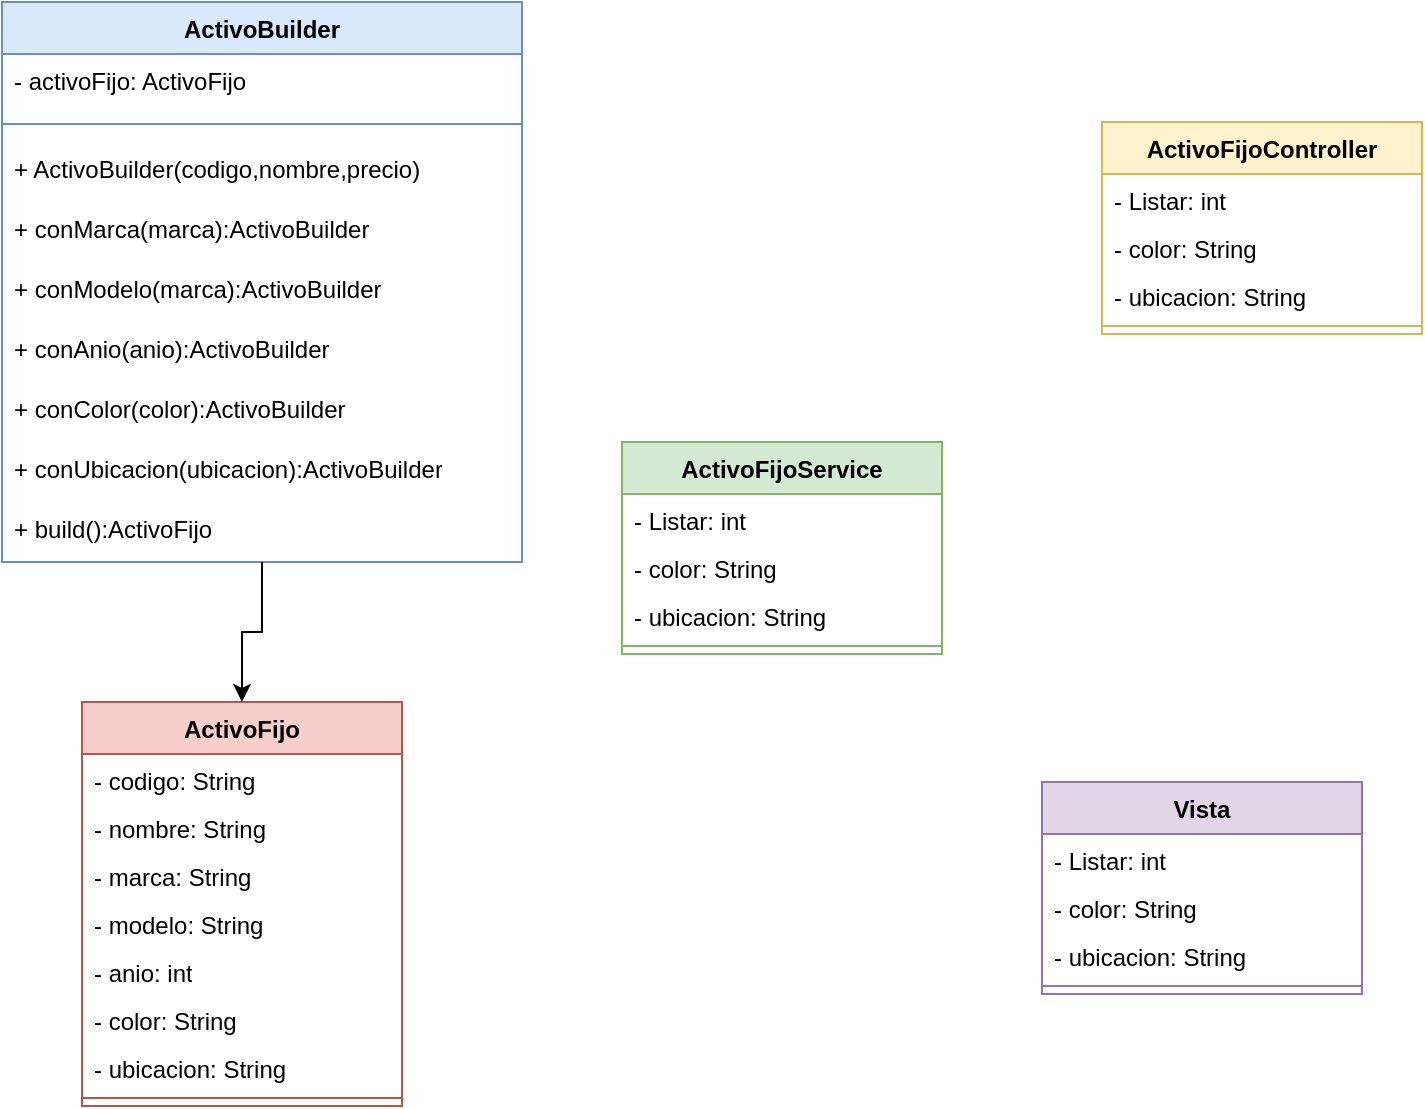 <mxfile version="24.7.14">
  <diagram name="Página-1" id="nSagDSbDpstB3KhL1w4p">
    <mxGraphModel dx="1155" dy="651" grid="1" gridSize="10" guides="1" tooltips="1" connect="1" arrows="1" fold="1" page="1" pageScale="1" pageWidth="827" pageHeight="1169" math="0" shadow="0">
      <root>
        <mxCell id="0" />
        <mxCell id="1" parent="0" />
        <mxCell id="vYCF20Jfa3Jo7s7xmPMY-11" value="ActivoFijo" style="swimlane;fontStyle=1;align=center;verticalAlign=top;childLayout=stackLayout;horizontal=1;startSize=26;horizontalStack=0;resizeParent=1;resizeParentMax=0;resizeLast=0;collapsible=1;marginBottom=0;whiteSpace=wrap;html=1;fillColor=#f8cecc;strokeColor=#b85450;" vertex="1" parent="1">
          <mxGeometry x="140" y="500" width="160" height="202" as="geometry" />
        </mxCell>
        <mxCell id="vYCF20Jfa3Jo7s7xmPMY-12" value="- codigo: String" style="text;strokeColor=none;fillColor=none;align=left;verticalAlign=top;spacingLeft=4;spacingRight=4;overflow=hidden;rotatable=0;points=[[0,0.5],[1,0.5]];portConstraint=eastwest;whiteSpace=wrap;html=1;" vertex="1" parent="vYCF20Jfa3Jo7s7xmPMY-11">
          <mxGeometry y="26" width="160" height="24" as="geometry" />
        </mxCell>
        <mxCell id="vYCF20Jfa3Jo7s7xmPMY-25" value="- nombre: String" style="text;strokeColor=none;fillColor=none;align=left;verticalAlign=top;spacingLeft=4;spacingRight=4;overflow=hidden;rotatable=0;points=[[0,0.5],[1,0.5]];portConstraint=eastwest;whiteSpace=wrap;html=1;" vertex="1" parent="vYCF20Jfa3Jo7s7xmPMY-11">
          <mxGeometry y="50" width="160" height="24" as="geometry" />
        </mxCell>
        <mxCell id="vYCF20Jfa3Jo7s7xmPMY-26" value="- marca: String" style="text;strokeColor=none;fillColor=none;align=left;verticalAlign=top;spacingLeft=4;spacingRight=4;overflow=hidden;rotatable=0;points=[[0,0.5],[1,0.5]];portConstraint=eastwest;whiteSpace=wrap;html=1;" vertex="1" parent="vYCF20Jfa3Jo7s7xmPMY-11">
          <mxGeometry y="74" width="160" height="24" as="geometry" />
        </mxCell>
        <mxCell id="vYCF20Jfa3Jo7s7xmPMY-27" value="- modelo: String" style="text;strokeColor=none;fillColor=none;align=left;verticalAlign=top;spacingLeft=4;spacingRight=4;overflow=hidden;rotatable=0;points=[[0,0.5],[1,0.5]];portConstraint=eastwest;whiteSpace=wrap;html=1;" vertex="1" parent="vYCF20Jfa3Jo7s7xmPMY-11">
          <mxGeometry y="98" width="160" height="24" as="geometry" />
        </mxCell>
        <mxCell id="vYCF20Jfa3Jo7s7xmPMY-28" value="- anio: int" style="text;strokeColor=none;fillColor=none;align=left;verticalAlign=top;spacingLeft=4;spacingRight=4;overflow=hidden;rotatable=0;points=[[0,0.5],[1,0.5]];portConstraint=eastwest;whiteSpace=wrap;html=1;" vertex="1" parent="vYCF20Jfa3Jo7s7xmPMY-11">
          <mxGeometry y="122" width="160" height="24" as="geometry" />
        </mxCell>
        <mxCell id="vYCF20Jfa3Jo7s7xmPMY-29" value="- color: String" style="text;strokeColor=none;fillColor=none;align=left;verticalAlign=top;spacingLeft=4;spacingRight=4;overflow=hidden;rotatable=0;points=[[0,0.5],[1,0.5]];portConstraint=eastwest;whiteSpace=wrap;html=1;" vertex="1" parent="vYCF20Jfa3Jo7s7xmPMY-11">
          <mxGeometry y="146" width="160" height="24" as="geometry" />
        </mxCell>
        <mxCell id="vYCF20Jfa3Jo7s7xmPMY-30" value="- ubicacion: String" style="text;strokeColor=none;fillColor=none;align=left;verticalAlign=top;spacingLeft=4;spacingRight=4;overflow=hidden;rotatable=0;points=[[0,0.5],[1,0.5]];portConstraint=eastwest;whiteSpace=wrap;html=1;" vertex="1" parent="vYCF20Jfa3Jo7s7xmPMY-11">
          <mxGeometry y="170" width="160" height="24" as="geometry" />
        </mxCell>
        <mxCell id="vYCF20Jfa3Jo7s7xmPMY-13" value="" style="line;strokeWidth=1;fillColor=none;align=left;verticalAlign=middle;spacingTop=-1;spacingLeft=3;spacingRight=3;rotatable=0;labelPosition=right;points=[];portConstraint=eastwest;strokeColor=inherit;" vertex="1" parent="vYCF20Jfa3Jo7s7xmPMY-11">
          <mxGeometry y="194" width="160" height="8" as="geometry" />
        </mxCell>
        <mxCell id="vYCF20Jfa3Jo7s7xmPMY-16" value="ActivoBuilder" style="swimlane;fontStyle=1;align=center;verticalAlign=top;childLayout=stackLayout;horizontal=1;startSize=26;horizontalStack=0;resizeParent=1;resizeParentMax=0;resizeLast=0;collapsible=1;marginBottom=0;whiteSpace=wrap;html=1;fillColor=#dae8fc;strokeColor=#6c8ebf;" vertex="1" parent="1">
          <mxGeometry x="100" y="150" width="260" height="280" as="geometry" />
        </mxCell>
        <mxCell id="vYCF20Jfa3Jo7s7xmPMY-17" value="- activoFijo: ActivoFijo" style="text;strokeColor=none;fillColor=none;align=left;verticalAlign=top;spacingLeft=4;spacingRight=4;overflow=hidden;rotatable=0;points=[[0,0.5],[1,0.5]];portConstraint=eastwest;whiteSpace=wrap;html=1;" vertex="1" parent="vYCF20Jfa3Jo7s7xmPMY-16">
          <mxGeometry y="26" width="260" height="26" as="geometry" />
        </mxCell>
        <mxCell id="vYCF20Jfa3Jo7s7xmPMY-18" value="" style="line;strokeWidth=1;fillColor=none;align=left;verticalAlign=middle;spacingTop=-1;spacingLeft=3;spacingRight=3;rotatable=0;labelPosition=right;points=[];portConstraint=eastwest;strokeColor=inherit;" vertex="1" parent="vYCF20Jfa3Jo7s7xmPMY-16">
          <mxGeometry y="52" width="260" height="18" as="geometry" />
        </mxCell>
        <mxCell id="vYCF20Jfa3Jo7s7xmPMY-19" value="+ ActivoBuilder(codigo,nombre,precio)" style="text;strokeColor=none;fillColor=none;align=left;verticalAlign=top;spacingLeft=4;spacingRight=4;overflow=hidden;rotatable=0;points=[[0,0.5],[1,0.5]];portConstraint=eastwest;whiteSpace=wrap;html=1;" vertex="1" parent="vYCF20Jfa3Jo7s7xmPMY-16">
          <mxGeometry y="70" width="260" height="30" as="geometry" />
        </mxCell>
        <mxCell id="vYCF20Jfa3Jo7s7xmPMY-33" value="+ conMarca(marca):ActivoBuilder" style="text;strokeColor=none;fillColor=none;align=left;verticalAlign=top;spacingLeft=4;spacingRight=4;overflow=hidden;rotatable=0;points=[[0,0.5],[1,0.5]];portConstraint=eastwest;whiteSpace=wrap;html=1;" vertex="1" parent="vYCF20Jfa3Jo7s7xmPMY-16">
          <mxGeometry y="100" width="260" height="30" as="geometry" />
        </mxCell>
        <mxCell id="vYCF20Jfa3Jo7s7xmPMY-35" value="+ conModelo(marca):ActivoBuilder" style="text;strokeColor=none;fillColor=none;align=left;verticalAlign=top;spacingLeft=4;spacingRight=4;overflow=hidden;rotatable=0;points=[[0,0.5],[1,0.5]];portConstraint=eastwest;whiteSpace=wrap;html=1;" vertex="1" parent="vYCF20Jfa3Jo7s7xmPMY-16">
          <mxGeometry y="130" width="260" height="30" as="geometry" />
        </mxCell>
        <mxCell id="vYCF20Jfa3Jo7s7xmPMY-36" value="+ conAnio(anio):ActivoBuilder" style="text;strokeColor=none;fillColor=none;align=left;verticalAlign=top;spacingLeft=4;spacingRight=4;overflow=hidden;rotatable=0;points=[[0,0.5],[1,0.5]];portConstraint=eastwest;whiteSpace=wrap;html=1;" vertex="1" parent="vYCF20Jfa3Jo7s7xmPMY-16">
          <mxGeometry y="160" width="260" height="30" as="geometry" />
        </mxCell>
        <mxCell id="vYCF20Jfa3Jo7s7xmPMY-37" value="+ conColor(color):ActivoBuilder" style="text;strokeColor=none;fillColor=none;align=left;verticalAlign=top;spacingLeft=4;spacingRight=4;overflow=hidden;rotatable=0;points=[[0,0.5],[1,0.5]];portConstraint=eastwest;whiteSpace=wrap;html=1;" vertex="1" parent="vYCF20Jfa3Jo7s7xmPMY-16">
          <mxGeometry y="190" width="260" height="30" as="geometry" />
        </mxCell>
        <mxCell id="vYCF20Jfa3Jo7s7xmPMY-38" value="+ conUbicacion(ubicacion):ActivoBuilder" style="text;strokeColor=none;fillColor=none;align=left;verticalAlign=top;spacingLeft=4;spacingRight=4;overflow=hidden;rotatable=0;points=[[0,0.5],[1,0.5]];portConstraint=eastwest;whiteSpace=wrap;html=1;" vertex="1" parent="vYCF20Jfa3Jo7s7xmPMY-16">
          <mxGeometry y="220" width="260" height="30" as="geometry" />
        </mxCell>
        <mxCell id="vYCF20Jfa3Jo7s7xmPMY-39" value="+ build():ActivoFijo" style="text;strokeColor=none;fillColor=none;align=left;verticalAlign=top;spacingLeft=4;spacingRight=4;overflow=hidden;rotatable=0;points=[[0,0.5],[1,0.5]];portConstraint=eastwest;whiteSpace=wrap;html=1;" vertex="1" parent="vYCF20Jfa3Jo7s7xmPMY-16">
          <mxGeometry y="250" width="260" height="30" as="geometry" />
        </mxCell>
        <mxCell id="vYCF20Jfa3Jo7s7xmPMY-22" style="edgeStyle=orthogonalEdgeStyle;rounded=0;orthogonalLoop=1;jettySize=auto;html=1;entryX=0.5;entryY=0;entryDx=0;entryDy=0;" edge="1" parent="1" source="vYCF20Jfa3Jo7s7xmPMY-16" target="vYCF20Jfa3Jo7s7xmPMY-11">
          <mxGeometry relative="1" as="geometry" />
        </mxCell>
        <mxCell id="vYCF20Jfa3Jo7s7xmPMY-49" value="ActivoFijoController" style="swimlane;fontStyle=1;align=center;verticalAlign=top;childLayout=stackLayout;horizontal=1;startSize=26;horizontalStack=0;resizeParent=1;resizeParentMax=0;resizeLast=0;collapsible=1;marginBottom=0;whiteSpace=wrap;html=1;fillColor=#fff2cc;strokeColor=#d6b656;" vertex="1" parent="1">
          <mxGeometry x="650" y="210" width="160" height="106" as="geometry" />
        </mxCell>
        <mxCell id="vYCF20Jfa3Jo7s7xmPMY-50" value="- Listar: int" style="text;strokeColor=none;fillColor=none;align=left;verticalAlign=top;spacingLeft=4;spacingRight=4;overflow=hidden;rotatable=0;points=[[0,0.5],[1,0.5]];portConstraint=eastwest;whiteSpace=wrap;html=1;" vertex="1" parent="vYCF20Jfa3Jo7s7xmPMY-49">
          <mxGeometry y="26" width="160" height="24" as="geometry" />
        </mxCell>
        <mxCell id="vYCF20Jfa3Jo7s7xmPMY-51" value="- color: String" style="text;strokeColor=none;fillColor=none;align=left;verticalAlign=top;spacingLeft=4;spacingRight=4;overflow=hidden;rotatable=0;points=[[0,0.5],[1,0.5]];portConstraint=eastwest;whiteSpace=wrap;html=1;" vertex="1" parent="vYCF20Jfa3Jo7s7xmPMY-49">
          <mxGeometry y="50" width="160" height="24" as="geometry" />
        </mxCell>
        <mxCell id="vYCF20Jfa3Jo7s7xmPMY-52" value="- ubicacion: String" style="text;strokeColor=none;fillColor=none;align=left;verticalAlign=top;spacingLeft=4;spacingRight=4;overflow=hidden;rotatable=0;points=[[0,0.5],[1,0.5]];portConstraint=eastwest;whiteSpace=wrap;html=1;" vertex="1" parent="vYCF20Jfa3Jo7s7xmPMY-49">
          <mxGeometry y="74" width="160" height="24" as="geometry" />
        </mxCell>
        <mxCell id="vYCF20Jfa3Jo7s7xmPMY-53" value="" style="line;strokeWidth=1;fillColor=none;align=left;verticalAlign=middle;spacingTop=-1;spacingLeft=3;spacingRight=3;rotatable=0;labelPosition=right;points=[];portConstraint=eastwest;strokeColor=inherit;" vertex="1" parent="vYCF20Jfa3Jo7s7xmPMY-49">
          <mxGeometry y="98" width="160" height="8" as="geometry" />
        </mxCell>
        <mxCell id="vYCF20Jfa3Jo7s7xmPMY-54" value="Vista" style="swimlane;fontStyle=1;align=center;verticalAlign=top;childLayout=stackLayout;horizontal=1;startSize=26;horizontalStack=0;resizeParent=1;resizeParentMax=0;resizeLast=0;collapsible=1;marginBottom=0;whiteSpace=wrap;html=1;fillColor=#e1d5e7;strokeColor=#9673a6;" vertex="1" parent="1">
          <mxGeometry x="620" y="540" width="160" height="106" as="geometry" />
        </mxCell>
        <mxCell id="vYCF20Jfa3Jo7s7xmPMY-55" value="- Listar: int" style="text;strokeColor=none;fillColor=none;align=left;verticalAlign=top;spacingLeft=4;spacingRight=4;overflow=hidden;rotatable=0;points=[[0,0.5],[1,0.5]];portConstraint=eastwest;whiteSpace=wrap;html=1;" vertex="1" parent="vYCF20Jfa3Jo7s7xmPMY-54">
          <mxGeometry y="26" width="160" height="24" as="geometry" />
        </mxCell>
        <mxCell id="vYCF20Jfa3Jo7s7xmPMY-56" value="- color: String" style="text;strokeColor=none;fillColor=none;align=left;verticalAlign=top;spacingLeft=4;spacingRight=4;overflow=hidden;rotatable=0;points=[[0,0.5],[1,0.5]];portConstraint=eastwest;whiteSpace=wrap;html=1;" vertex="1" parent="vYCF20Jfa3Jo7s7xmPMY-54">
          <mxGeometry y="50" width="160" height="24" as="geometry" />
        </mxCell>
        <mxCell id="vYCF20Jfa3Jo7s7xmPMY-57" value="- ubicacion: String" style="text;strokeColor=none;fillColor=none;align=left;verticalAlign=top;spacingLeft=4;spacingRight=4;overflow=hidden;rotatable=0;points=[[0,0.5],[1,0.5]];portConstraint=eastwest;whiteSpace=wrap;html=1;" vertex="1" parent="vYCF20Jfa3Jo7s7xmPMY-54">
          <mxGeometry y="74" width="160" height="24" as="geometry" />
        </mxCell>
        <mxCell id="vYCF20Jfa3Jo7s7xmPMY-58" value="" style="line;strokeWidth=1;fillColor=none;align=left;verticalAlign=middle;spacingTop=-1;spacingLeft=3;spacingRight=3;rotatable=0;labelPosition=right;points=[];portConstraint=eastwest;strokeColor=inherit;" vertex="1" parent="vYCF20Jfa3Jo7s7xmPMY-54">
          <mxGeometry y="98" width="160" height="8" as="geometry" />
        </mxCell>
        <mxCell id="vYCF20Jfa3Jo7s7xmPMY-59" value="ActivoFijoService" style="swimlane;fontStyle=1;align=center;verticalAlign=top;childLayout=stackLayout;horizontal=1;startSize=26;horizontalStack=0;resizeParent=1;resizeParentMax=0;resizeLast=0;collapsible=1;marginBottom=0;whiteSpace=wrap;html=1;fillColor=#d5e8d4;strokeColor=#82b366;" vertex="1" parent="1">
          <mxGeometry x="410" y="370" width="160" height="106" as="geometry" />
        </mxCell>
        <mxCell id="vYCF20Jfa3Jo7s7xmPMY-60" value="- Listar: int" style="text;strokeColor=none;fillColor=none;align=left;verticalAlign=top;spacingLeft=4;spacingRight=4;overflow=hidden;rotatable=0;points=[[0,0.5],[1,0.5]];portConstraint=eastwest;whiteSpace=wrap;html=1;" vertex="1" parent="vYCF20Jfa3Jo7s7xmPMY-59">
          <mxGeometry y="26" width="160" height="24" as="geometry" />
        </mxCell>
        <mxCell id="vYCF20Jfa3Jo7s7xmPMY-61" value="- color: String" style="text;strokeColor=none;fillColor=none;align=left;verticalAlign=top;spacingLeft=4;spacingRight=4;overflow=hidden;rotatable=0;points=[[0,0.5],[1,0.5]];portConstraint=eastwest;whiteSpace=wrap;html=1;" vertex="1" parent="vYCF20Jfa3Jo7s7xmPMY-59">
          <mxGeometry y="50" width="160" height="24" as="geometry" />
        </mxCell>
        <mxCell id="vYCF20Jfa3Jo7s7xmPMY-62" value="- ubicacion: String" style="text;strokeColor=none;fillColor=none;align=left;verticalAlign=top;spacingLeft=4;spacingRight=4;overflow=hidden;rotatable=0;points=[[0,0.5],[1,0.5]];portConstraint=eastwest;whiteSpace=wrap;html=1;" vertex="1" parent="vYCF20Jfa3Jo7s7xmPMY-59">
          <mxGeometry y="74" width="160" height="24" as="geometry" />
        </mxCell>
        <mxCell id="vYCF20Jfa3Jo7s7xmPMY-63" value="" style="line;strokeWidth=1;fillColor=none;align=left;verticalAlign=middle;spacingTop=-1;spacingLeft=3;spacingRight=3;rotatable=0;labelPosition=right;points=[];portConstraint=eastwest;strokeColor=inherit;" vertex="1" parent="vYCF20Jfa3Jo7s7xmPMY-59">
          <mxGeometry y="98" width="160" height="8" as="geometry" />
        </mxCell>
      </root>
    </mxGraphModel>
  </diagram>
</mxfile>
